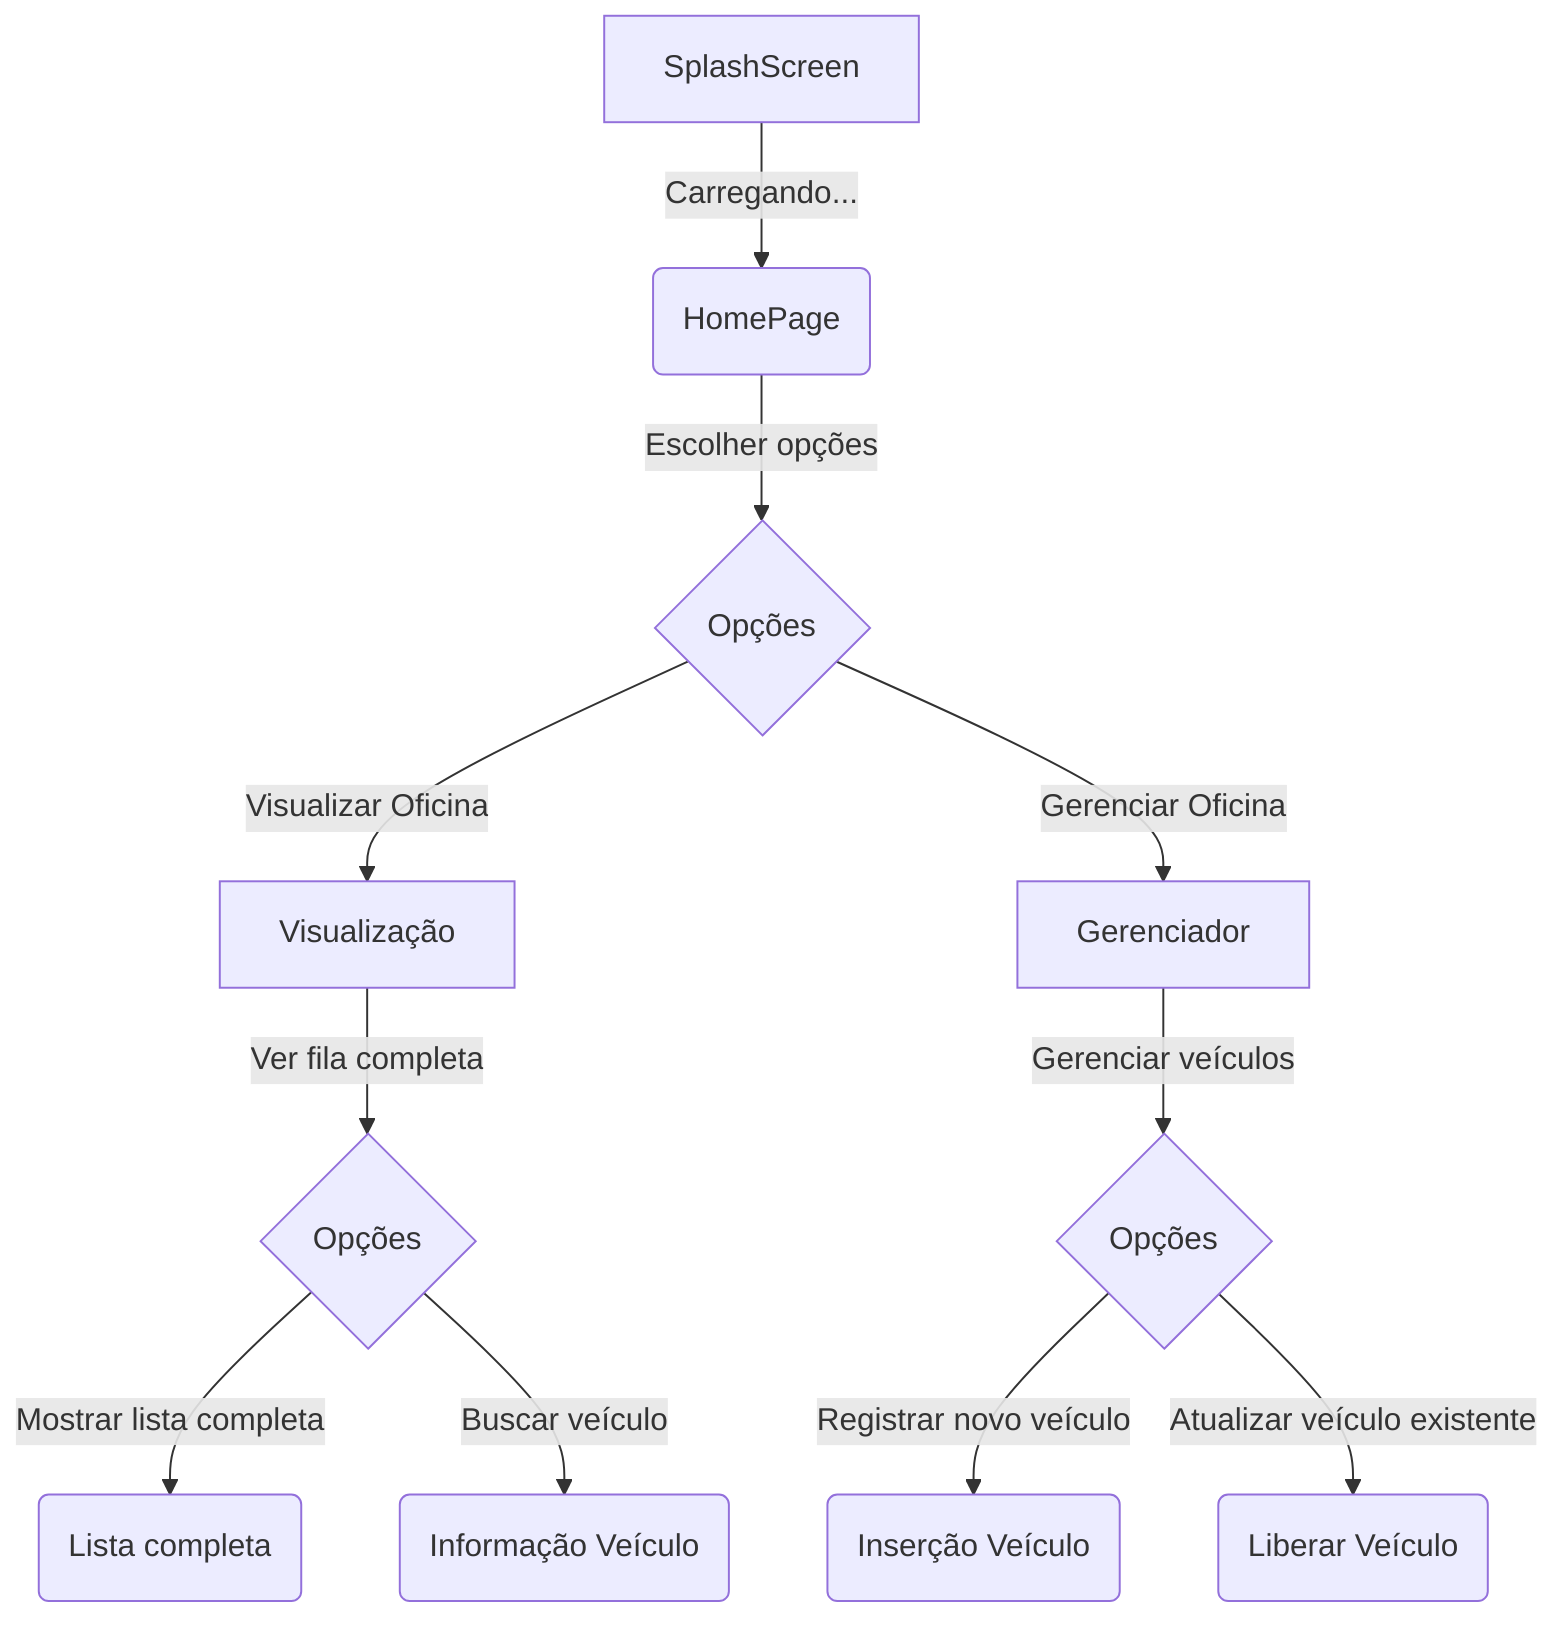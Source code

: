 flowchart TD
    A[SplashScreen] -->|Carregando...| B(HomePage)
    B -->|Escolher opções| C{Opções}

    C -->|Visualizar Oficina| D[Visualização]
    C -->|Gerenciar Oficina| E[Gerenciador]

    D -->|Ver fila completa| DD{Opções}
    
    DD -->|Mostrar lista completa| DDA(Lista completa)
    DD -->|Buscar veículo| DDB(Informação Veículo)

    E -->|Gerenciar veículos| EE{Opções}

    EE -->|Registrar novo veículo| EEA(Inserção Veículo)
    EE -->|Atualizar veículo existente| EEB(Liberar Veículo)